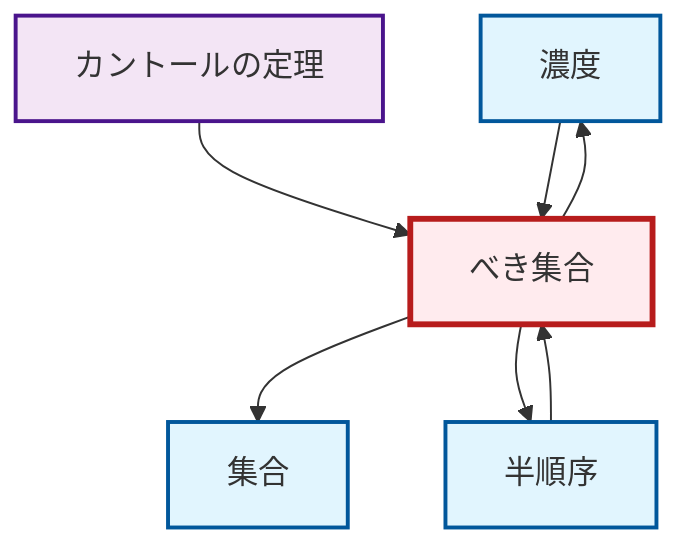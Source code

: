 graph TD
    classDef definition fill:#e1f5fe,stroke:#01579b,stroke-width:2px
    classDef theorem fill:#f3e5f5,stroke:#4a148c,stroke-width:2px
    classDef axiom fill:#fff3e0,stroke:#e65100,stroke-width:2px
    classDef example fill:#e8f5e9,stroke:#1b5e20,stroke-width:2px
    classDef current fill:#ffebee,stroke:#b71c1c,stroke-width:3px
    def-cardinality["濃度"]:::definition
    def-power-set["べき集合"]:::definition
    def-set["集合"]:::definition
    thm-cantor["カントールの定理"]:::theorem
    def-partial-order["半順序"]:::definition
    def-power-set --> def-set
    thm-cantor --> def-power-set
    def-cardinality --> def-power-set
    def-power-set --> def-partial-order
    def-power-set --> def-cardinality
    def-partial-order --> def-power-set
    class def-power-set current